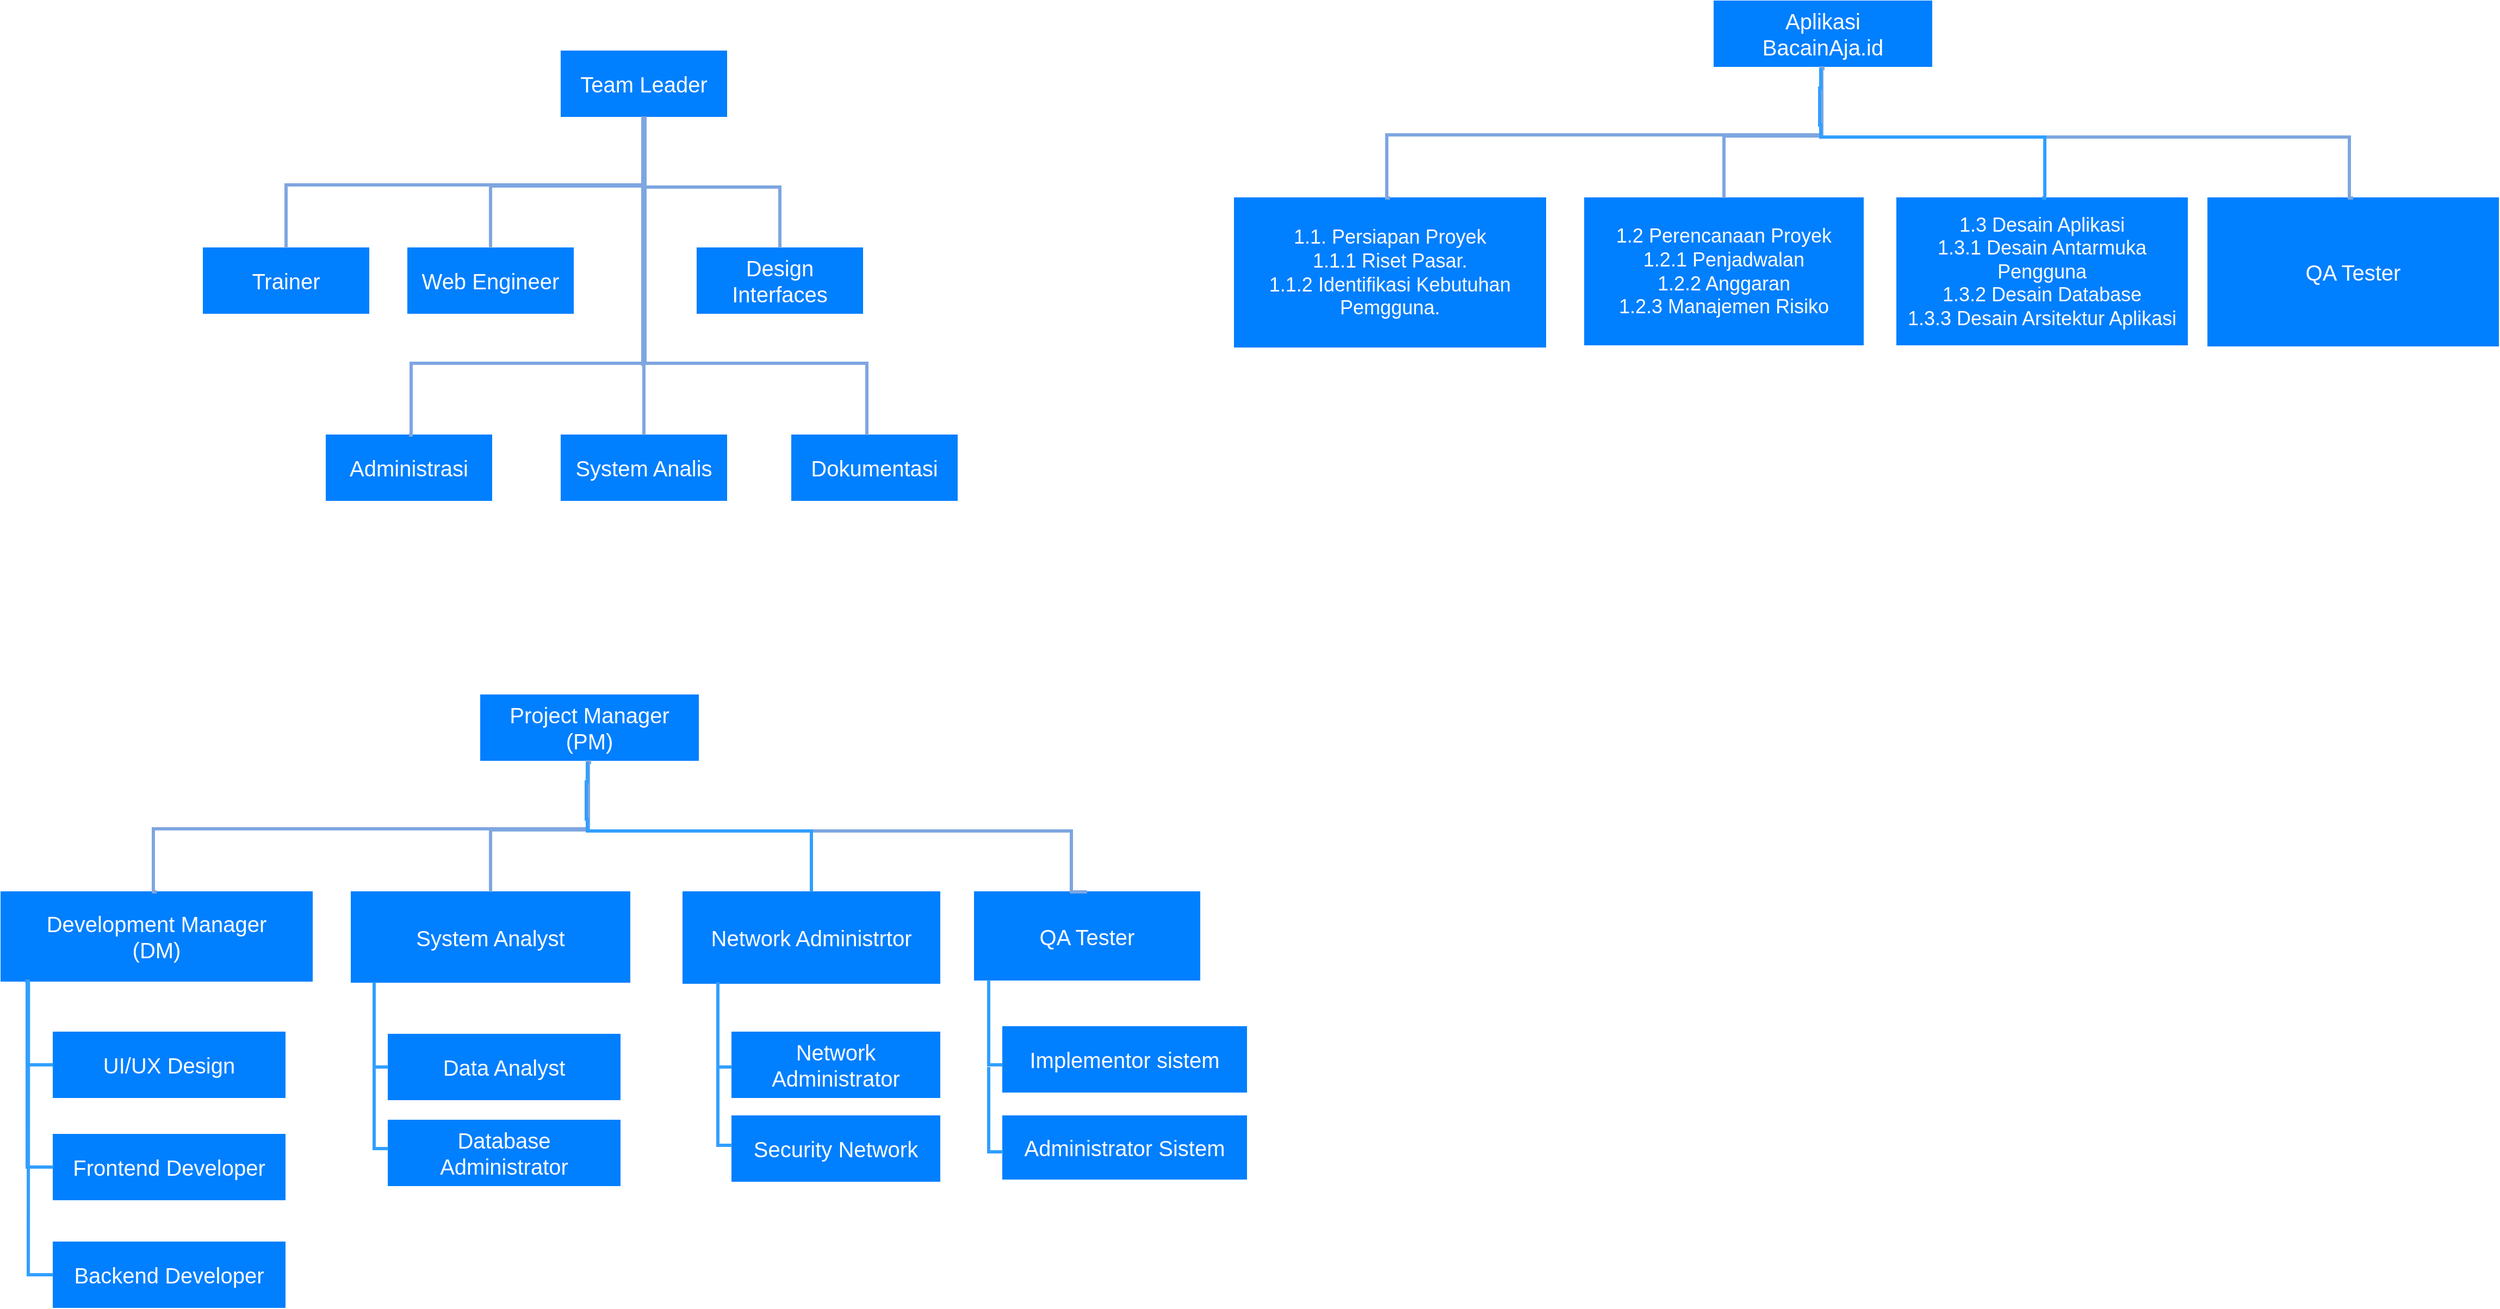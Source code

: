 <mxfile version="22.1.21" type="github">
  <diagram name="Halaman-1" id="df8_s7hSdG_pFl4ybTmo">
    <mxGraphModel dx="1783" dy="1340" grid="0" gridSize="10" guides="1" tooltips="1" connect="1" arrows="1" fold="1" page="0" pageScale="1" pageWidth="827" pageHeight="1169" math="0" shadow="0">
      <root>
        <mxCell id="0" />
        <mxCell id="1" parent="0" />
        <mxCell id="tXYIv47cMmgfdDa_6NiW-1" value="&lt;font color=&quot;#ffffff&quot; style=&quot;font-size: 20px;&quot;&gt;Team Leader&lt;/font&gt;" style="rounded=0;whiteSpace=wrap;html=1;fontSize=16;fillColor=#007FFF;strokeColor=#007FFF;" parent="1" vertex="1">
          <mxGeometry x="167" y="-42" width="152" height="60" as="geometry" />
        </mxCell>
        <mxCell id="tXYIv47cMmgfdDa_6NiW-2" value="&lt;font color=&quot;#ffffff&quot; style=&quot;font-size: 20px;&quot;&gt;Web Engineer&lt;/font&gt;" style="rounded=0;whiteSpace=wrap;html=1;fontSize=16;strokeColor=#007FFF;fillColor=#007FFF;" parent="1" vertex="1">
          <mxGeometry x="26" y="139" width="152" height="60" as="geometry" />
        </mxCell>
        <mxCell id="tXYIv47cMmgfdDa_6NiW-3" value="&lt;font color=&quot;#ffffff&quot; style=&quot;font-size: 20px;&quot;&gt;Design Interfaces&lt;/font&gt;" style="rounded=0;whiteSpace=wrap;html=1;fontSize=16;strokeColor=#007FFF;fillColor=#007FFF;" parent="1" vertex="1">
          <mxGeometry x="292" y="139" width="152" height="60" as="geometry" />
        </mxCell>
        <mxCell id="tXYIv47cMmgfdDa_6NiW-4" value="&lt;font color=&quot;#ffffff&quot; style=&quot;font-size: 20px;&quot;&gt;Trainer&lt;/font&gt;" style="rounded=0;whiteSpace=wrap;html=1;fontSize=16;strokeColor=#007FFF;fillColor=#007FFF;" parent="1" vertex="1">
          <mxGeometry x="-162" y="139" width="152" height="60" as="geometry" />
        </mxCell>
        <mxCell id="tXYIv47cMmgfdDa_6NiW-5" value="&lt;font color=&quot;#ffffff&quot; style=&quot;font-size: 20px;&quot;&gt;Administrasi&lt;/font&gt;" style="rounded=0;whiteSpace=wrap;html=1;fontSize=16;strokeColor=#007FFF;fillColor=#007FFF;" parent="1" vertex="1">
          <mxGeometry x="-49" y="311" width="152" height="60" as="geometry" />
        </mxCell>
        <mxCell id="tXYIv47cMmgfdDa_6NiW-6" value="&lt;font color=&quot;#ffffff&quot; style=&quot;font-size: 20px;&quot;&gt;System Analis&lt;/font&gt;" style="rounded=0;whiteSpace=wrap;html=1;fontSize=16;fillColor=#007FFF;strokeColor=#007FFF;" parent="1" vertex="1">
          <mxGeometry x="167" y="311" width="152" height="60" as="geometry" />
        </mxCell>
        <mxCell id="tXYIv47cMmgfdDa_6NiW-7" value="&lt;font color=&quot;#ffffff&quot; style=&quot;font-size: 20px;&quot;&gt;Dokumentasi&lt;/font&gt;" style="rounded=0;whiteSpace=wrap;html=1;fontSize=16;fillColor=#007FFF;strokeColor=#007FFF;" parent="1" vertex="1">
          <mxGeometry x="379" y="311" width="152" height="60" as="geometry" />
        </mxCell>
        <mxCell id="tXYIv47cMmgfdDa_6NiW-8" value="" style="edgeStyle=segmentEdgeStyle;endArrow=none;html=1;rounded=0;endSize=8;startSize=8;fontSize=12;entryX=0.5;entryY=0;entryDx=0;entryDy=0;endFill=0;strokeColor=#7EA6E0;strokeWidth=3;" parent="1" source="tXYIv47cMmgfdDa_6NiW-1" target="tXYIv47cMmgfdDa_6NiW-4" edge="1">
          <mxGeometry width="50" height="50" relative="1" as="geometry">
            <mxPoint x="183" y="20" as="sourcePoint" />
            <mxPoint x="26" y="50" as="targetPoint" />
            <Array as="points">
              <mxPoint x="244" y="81" />
              <mxPoint x="-86" y="81" />
            </Array>
          </mxGeometry>
        </mxCell>
        <mxCell id="tXYIv47cMmgfdDa_6NiW-9" value="" style="edgeStyle=segmentEdgeStyle;endArrow=none;html=1;rounded=0;endSize=8;startSize=8;fontSize=12;exitX=0.5;exitY=1;exitDx=0;exitDy=0;entryX=0.5;entryY=0;entryDx=0;entryDy=0;endFill=0;strokeColor=#7EA6E0;strokeWidth=3;" parent="1" source="tXYIv47cMmgfdDa_6NiW-1" target="tXYIv47cMmgfdDa_6NiW-2" edge="1">
          <mxGeometry width="50" height="50" relative="1" as="geometry">
            <mxPoint x="183" y="20" as="sourcePoint" />
            <mxPoint x="-76" y="149" as="targetPoint" />
            <Array as="points">
              <mxPoint x="243" y="20" />
              <mxPoint x="244" y="20" />
              <mxPoint x="244" y="82" />
              <mxPoint x="102" y="82" />
            </Array>
          </mxGeometry>
        </mxCell>
        <mxCell id="tXYIv47cMmgfdDa_6NiW-11" value="" style="edgeStyle=segmentEdgeStyle;endArrow=none;html=1;rounded=0;endSize=8;startSize=8;fontSize=12;entryX=0.5;entryY=0;entryDx=0;entryDy=0;endFill=0;strokeColor=#7EA6E0;strokeWidth=3;" parent="1" source="tXYIv47cMmgfdDa_6NiW-1" target="tXYIv47cMmgfdDa_6NiW-3" edge="1">
          <mxGeometry width="50" height="50" relative="1" as="geometry">
            <mxPoint x="391" y="-10" as="sourcePoint" />
            <mxPoint x="310" y="109" as="targetPoint" />
            <Array as="points">
              <mxPoint x="243" y="83" />
              <mxPoint x="368" y="83" />
            </Array>
          </mxGeometry>
        </mxCell>
        <mxCell id="tXYIv47cMmgfdDa_6NiW-15" value="" style="edgeStyle=segmentEdgeStyle;endArrow=none;html=1;rounded=0;endSize=8;startSize=8;fontSize=12;entryX=0.5;entryY=0;entryDx=0;entryDy=0;endFill=0;strokeColor=#7EA6E0;strokeWidth=3;exitX=0.5;exitY=1;exitDx=0;exitDy=0;" parent="1" source="tXYIv47cMmgfdDa_6NiW-1" target="tXYIv47cMmgfdDa_6NiW-5" edge="1">
          <mxGeometry width="50" height="50" relative="1" as="geometry">
            <mxPoint x="253" y="28" as="sourcePoint" />
            <mxPoint x="466" y="147" as="targetPoint" />
            <Array as="points">
              <mxPoint x="243" y="28" />
              <mxPoint x="244" y="28" />
              <mxPoint x="244" y="245" />
              <mxPoint x="29" y="245" />
              <mxPoint x="29" y="311" />
            </Array>
          </mxGeometry>
        </mxCell>
        <mxCell id="tXYIv47cMmgfdDa_6NiW-16" value="" style="edgeStyle=segmentEdgeStyle;endArrow=none;html=1;rounded=0;endSize=8;startSize=8;fontSize=12;entryX=0.5;entryY=0;entryDx=0;entryDy=0;endFill=0;strokeColor=#7EA6E0;strokeWidth=3;" parent="1" target="tXYIv47cMmgfdDa_6NiW-6" edge="1">
          <mxGeometry width="50" height="50" relative="1" as="geometry">
            <mxPoint x="242" y="21" as="sourcePoint" />
            <mxPoint x="170" y="321" as="targetPoint" />
            <Array as="points">
              <mxPoint x="243" y="21" />
              <mxPoint x="243" y="38" />
              <mxPoint x="242" y="38" />
              <mxPoint x="242" y="246" />
              <mxPoint x="243" y="246" />
              <mxPoint x="243" y="311" />
            </Array>
          </mxGeometry>
        </mxCell>
        <mxCell id="tXYIv47cMmgfdDa_6NiW-17" value="" style="edgeStyle=segmentEdgeStyle;endArrow=none;html=1;rounded=0;endSize=8;startSize=8;fontSize=12;endFill=0;strokeColor=#7EA6E0;strokeWidth=3;" parent="1" source="tXYIv47cMmgfdDa_6NiW-1" target="tXYIv47cMmgfdDa_6NiW-7" edge="1">
          <mxGeometry width="50" height="50" relative="1" as="geometry">
            <mxPoint x="252" y="31" as="sourcePoint" />
            <mxPoint x="358" y="321" as="targetPoint" />
            <Array as="points">
              <mxPoint x="242" y="245" />
              <mxPoint x="448" y="245" />
            </Array>
          </mxGeometry>
        </mxCell>
        <mxCell id="gyhhDFBb0awWSL-wvrwj-1" value="&lt;font color=&quot;#ffffff&quot; style=&quot;font-size: 20px;&quot;&gt;Project Manager&lt;br&gt;(PM)&lt;br&gt;&lt;/font&gt;" style="rounded=0;whiteSpace=wrap;html=1;fontSize=16;fillColor=#007FFF;strokeColor=#007FFF;" parent="1" vertex="1">
          <mxGeometry x="93" y="550" width="200" height="60" as="geometry" />
        </mxCell>
        <mxCell id="gyhhDFBb0awWSL-wvrwj-2" value="&lt;font color=&quot;#ffffff&quot; style=&quot;font-size: 20px;&quot;&gt;System Analyst&lt;br&gt;&lt;/font&gt;" style="rounded=0;whiteSpace=wrap;html=1;fontSize=16;strokeColor=#007FFF;fillColor=#007FFF;" parent="1" vertex="1">
          <mxGeometry x="-26" y="731" width="256" height="83" as="geometry" />
        </mxCell>
        <mxCell id="gyhhDFBb0awWSL-wvrwj-3" value="&lt;font style=&quot;font-size: 20px;&quot; color=&quot;#ffffff&quot;&gt;QA Tester&lt;/font&gt;" style="rounded=0;whiteSpace=wrap;html=1;fontSize=16;strokeColor=#007FFF;fillColor=#007FFF;" parent="1" vertex="1">
          <mxGeometry x="547" y="731" width="207" height="81" as="geometry" />
        </mxCell>
        <mxCell id="gyhhDFBb0awWSL-wvrwj-4" value="&lt;font color=&quot;#ffffff&quot; style=&quot;font-size: 20px;&quot;&gt;Development Manager&lt;br&gt;(DM)&lt;br&gt;&lt;/font&gt;" style="rounded=0;whiteSpace=wrap;html=1;fontSize=16;strokeColor=#007FFF;fillColor=#007FFF;" parent="1" vertex="1">
          <mxGeometry x="-348" y="731" width="286" height="82" as="geometry" />
        </mxCell>
        <mxCell id="gyhhDFBb0awWSL-wvrwj-6" value="&lt;font color=&quot;#ffffff&quot; style=&quot;font-size: 20px;&quot;&gt;Network Administrtor&lt;/font&gt;" style="rounded=0;whiteSpace=wrap;html=1;fontSize=16;fillColor=#007FFF;strokeColor=#007FFF;" parent="1" vertex="1">
          <mxGeometry x="279" y="731" width="236" height="84" as="geometry" />
        </mxCell>
        <mxCell id="gyhhDFBb0awWSL-wvrwj-8" value="" style="edgeStyle=segmentEdgeStyle;endArrow=none;html=1;rounded=0;endSize=8;startSize=8;fontSize=12;entryX=0.5;entryY=0;entryDx=0;entryDy=0;endFill=0;strokeColor=#7EA6E0;strokeWidth=3;" parent="1" source="gyhhDFBb0awWSL-wvrwj-1" target="gyhhDFBb0awWSL-wvrwj-4" edge="1">
          <mxGeometry width="50" height="50" relative="1" as="geometry">
            <mxPoint x="131" y="612" as="sourcePoint" />
            <mxPoint x="-26" y="642" as="targetPoint" />
            <Array as="points">
              <mxPoint x="192" y="673" />
              <mxPoint x="-208" y="673" />
              <mxPoint x="-208" y="731" />
            </Array>
          </mxGeometry>
        </mxCell>
        <mxCell id="gyhhDFBb0awWSL-wvrwj-9" value="" style="edgeStyle=segmentEdgeStyle;endArrow=none;html=1;rounded=0;endSize=8;startSize=8;fontSize=12;exitX=0.5;exitY=1;exitDx=0;exitDy=0;entryX=0.5;entryY=0;entryDx=0;entryDy=0;endFill=0;strokeColor=#7EA6E0;strokeWidth=3;" parent="1" source="gyhhDFBb0awWSL-wvrwj-1" target="gyhhDFBb0awWSL-wvrwj-2" edge="1">
          <mxGeometry width="50" height="50" relative="1" as="geometry">
            <mxPoint x="131" y="612" as="sourcePoint" />
            <mxPoint x="-128" y="741" as="targetPoint" />
            <Array as="points">
              <mxPoint x="191" y="612" />
              <mxPoint x="192" y="612" />
              <mxPoint x="192" y="674" />
              <mxPoint x="50" y="674" />
            </Array>
          </mxGeometry>
        </mxCell>
        <mxCell id="gyhhDFBb0awWSL-wvrwj-10" value="" style="edgeStyle=segmentEdgeStyle;endArrow=none;html=1;rounded=0;endSize=8;startSize=8;fontSize=12;entryX=0.5;entryY=0;entryDx=0;entryDy=0;endFill=0;strokeColor=#7EA6E0;strokeWidth=3;" parent="1" source="gyhhDFBb0awWSL-wvrwj-1" target="gyhhDFBb0awWSL-wvrwj-3" edge="1">
          <mxGeometry width="50" height="50" relative="1" as="geometry">
            <mxPoint x="339" y="582" as="sourcePoint" />
            <mxPoint x="258" y="701" as="targetPoint" />
            <Array as="points">
              <mxPoint x="191" y="675" />
              <mxPoint x="636" y="675" />
            </Array>
          </mxGeometry>
        </mxCell>
        <mxCell id="gyhhDFBb0awWSL-wvrwj-12" value="" style="edgeStyle=segmentEdgeStyle;endArrow=none;html=1;rounded=0;endSize=8;startSize=8;fontSize=12;entryX=0.5;entryY=0;entryDx=0;entryDy=0;endFill=0;strokeColor=#319fff;strokeWidth=3;" parent="1" target="gyhhDFBb0awWSL-wvrwj-6" edge="1">
          <mxGeometry width="50" height="50" relative="1" as="geometry">
            <mxPoint x="190" y="613" as="sourcePoint" />
            <mxPoint x="118" y="913" as="targetPoint" />
            <Array as="points">
              <mxPoint x="191" y="613" />
              <mxPoint x="191" y="630" />
              <mxPoint x="190" y="630" />
              <mxPoint x="190" y="664" />
              <mxPoint x="191" y="664" />
              <mxPoint x="191" y="675" />
              <mxPoint x="397" y="675" />
            </Array>
          </mxGeometry>
        </mxCell>
        <mxCell id="gyhhDFBb0awWSL-wvrwj-16" value="&lt;font color=&quot;#ffffff&quot;&gt;&lt;span style=&quot;font-size: 20px;&quot;&gt;UI/UX Design&lt;/span&gt;&lt;/font&gt;" style="rounded=0;whiteSpace=wrap;html=1;fontSize=16;strokeColor=#007FFF;fillColor=#007FFF;" parent="1" vertex="1">
          <mxGeometry x="-300" y="860" width="213" height="60" as="geometry" />
        </mxCell>
        <mxCell id="gyhhDFBb0awWSL-wvrwj-17" value="&lt;font color=&quot;#ffffff&quot;&gt;&lt;span style=&quot;font-size: 20px;&quot;&gt;Frontend Developer&lt;/span&gt;&lt;/font&gt;" style="rounded=0;whiteSpace=wrap;html=1;fontSize=16;strokeColor=#007FFF;fillColor=#007FFF;" parent="1" vertex="1">
          <mxGeometry x="-300" y="954" width="213" height="60" as="geometry" />
        </mxCell>
        <mxCell id="gyhhDFBb0awWSL-wvrwj-18" value="&lt;font color=&quot;#ffffff&quot;&gt;&lt;span style=&quot;font-size: 20px;&quot;&gt;Backend Developer&lt;/span&gt;&lt;/font&gt;" style="rounded=0;whiteSpace=wrap;html=1;fontSize=16;strokeColor=#007FFF;fillColor=#007FFF;" parent="1" vertex="1">
          <mxGeometry x="-300" y="1053" width="213" height="60" as="geometry" />
        </mxCell>
        <mxCell id="gyhhDFBb0awWSL-wvrwj-20" value="" style="edgeStyle=elbowEdgeStyle;elbow=horizontal;endArrow=none;html=1;curved=0;rounded=0;endSize=8;startSize=8;fontSize=12;entryX=0;entryY=0.5;entryDx=0;entryDy=0;exitX=0.087;exitY=0.981;exitDx=0;exitDy=0;exitPerimeter=0;strokeColor=#319fff;endFill=0;strokeWidth=3;" parent="1" source="gyhhDFBb0awWSL-wvrwj-4" target="gyhhDFBb0awWSL-wvrwj-16" edge="1">
          <mxGeometry width="50" height="50" relative="1" as="geometry">
            <mxPoint x="-375" y="931" as="sourcePoint" />
            <mxPoint x="-325" y="881" as="targetPoint" />
            <Array as="points">
              <mxPoint x="-323" y="849" />
            </Array>
          </mxGeometry>
        </mxCell>
        <mxCell id="gyhhDFBb0awWSL-wvrwj-21" value="" style="edgeStyle=elbowEdgeStyle;elbow=horizontal;endArrow=none;html=1;curved=0;rounded=0;endSize=8;startSize=8;fontSize=12;exitX=0.077;exitY=1;exitDx=0;exitDy=0;exitPerimeter=0;strokeColor=#319fff;endFill=0;strokeWidth=3;entryX=0;entryY=0.5;entryDx=0;entryDy=0;" parent="1" source="gyhhDFBb0awWSL-wvrwj-4" target="gyhhDFBb0awWSL-wvrwj-17" edge="1">
          <mxGeometry width="50" height="50" relative="1" as="geometry">
            <mxPoint x="-313" y="821" as="sourcePoint" />
            <mxPoint x="-302" y="987" as="targetPoint" />
            <Array as="points">
              <mxPoint x="-324" y="860" />
            </Array>
          </mxGeometry>
        </mxCell>
        <mxCell id="gyhhDFBb0awWSL-wvrwj-22" value="" style="edgeStyle=elbowEdgeStyle;elbow=horizontal;endArrow=none;html=1;curved=0;rounded=0;endSize=8;startSize=8;fontSize=12;exitX=0.088;exitY=0.991;exitDx=0;exitDy=0;exitPerimeter=0;strokeColor=#319fff;endFill=0;strokeWidth=3;entryX=0;entryY=0.5;entryDx=0;entryDy=0;" parent="1" source="gyhhDFBb0awWSL-wvrwj-4" target="gyhhDFBb0awWSL-wvrwj-18" edge="1">
          <mxGeometry width="50" height="50" relative="1" as="geometry">
            <mxPoint x="-332" y="962" as="sourcePoint" />
            <mxPoint x="-306" y="1133" as="targetPoint" />
            <Array as="points">
              <mxPoint x="-323" y="974" />
            </Array>
          </mxGeometry>
        </mxCell>
        <mxCell id="gyhhDFBb0awWSL-wvrwj-23" value="&lt;font color=&quot;#ffffff&quot;&gt;&lt;span style=&quot;font-size: 20px;&quot;&gt;Data Analyst&lt;/span&gt;&lt;/font&gt;" style="rounded=0;whiteSpace=wrap;html=1;fontSize=16;strokeColor=#007FFF;fillColor=#007FFF;" parent="1" vertex="1">
          <mxGeometry x="8" y="862" width="213" height="60" as="geometry" />
        </mxCell>
        <mxCell id="gyhhDFBb0awWSL-wvrwj-24" value="" style="edgeStyle=elbowEdgeStyle;elbow=horizontal;endArrow=none;html=1;curved=0;rounded=0;endSize=8;startSize=8;fontSize=12;strokeColor=#319fff;endFill=0;strokeWidth=3;entryX=0;entryY=0.5;entryDx=0;entryDy=0;" parent="1" source="gyhhDFBb0awWSL-wvrwj-2" target="gyhhDFBb0awWSL-wvrwj-23" edge="1">
          <mxGeometry width="50" height="50" relative="1" as="geometry">
            <mxPoint x="-4" y="842" as="sourcePoint" />
            <mxPoint x="19" y="1113" as="targetPoint" />
            <Array as="points">
              <mxPoint x="-5" y="855" />
            </Array>
          </mxGeometry>
        </mxCell>
        <mxCell id="gyhhDFBb0awWSL-wvrwj-25" value="&lt;font color=&quot;#ffffff&quot;&gt;&lt;span style=&quot;font-size: 20px;&quot;&gt;Database &lt;br&gt;Administrator&lt;/span&gt;&lt;/font&gt;" style="rounded=0;whiteSpace=wrap;html=1;fontSize=16;strokeColor=#007FFF;fillColor=#007FFF;" parent="1" vertex="1">
          <mxGeometry x="8" y="941" width="213" height="60" as="geometry" />
        </mxCell>
        <mxCell id="gyhhDFBb0awWSL-wvrwj-26" value="" style="edgeStyle=elbowEdgeStyle;elbow=horizontal;endArrow=none;html=1;curved=0;rounded=0;endSize=8;startSize=8;fontSize=12;strokeColor=#319fff;endFill=0;strokeWidth=3;entryX=0;entryY=0.5;entryDx=0;entryDy=0;" parent="1" edge="1">
          <mxGeometry width="50" height="50" relative="1" as="geometry">
            <mxPoint x="-5" y="889" as="sourcePoint" />
            <mxPoint x="8" y="967" as="targetPoint" />
            <Array as="points">
              <mxPoint x="-5" y="930" />
            </Array>
          </mxGeometry>
        </mxCell>
        <mxCell id="gyhhDFBb0awWSL-wvrwj-27" value="&lt;font color=&quot;#ffffff&quot;&gt;&lt;span style=&quot;font-size: 20px;&quot;&gt;Network Administrator&lt;/span&gt;&lt;/font&gt;" style="rounded=0;whiteSpace=wrap;html=1;fontSize=16;strokeColor=#007FFF;fillColor=#007FFF;" parent="1" vertex="1">
          <mxGeometry x="324" y="860" width="191" height="60" as="geometry" />
        </mxCell>
        <mxCell id="gyhhDFBb0awWSL-wvrwj-28" value="&lt;font color=&quot;#ffffff&quot;&gt;&lt;span style=&quot;font-size: 20px;&quot;&gt;Security Network&lt;/span&gt;&lt;/font&gt;" style="rounded=0;whiteSpace=wrap;html=1;fontSize=16;strokeColor=#007FFF;fillColor=#007FFF;" parent="1" vertex="1">
          <mxGeometry x="324" y="937" width="191" height="60" as="geometry" />
        </mxCell>
        <mxCell id="gyhhDFBb0awWSL-wvrwj-29" value="" style="edgeStyle=elbowEdgeStyle;elbow=horizontal;endArrow=none;html=1;curved=0;rounded=0;endSize=8;startSize=8;fontSize=12;strokeColor=#319fff;endFill=0;strokeWidth=3;entryX=0;entryY=0.5;entryDx=0;entryDy=0;" parent="1" edge="1">
          <mxGeometry width="50" height="50" relative="1" as="geometry">
            <mxPoint x="311" y="814" as="sourcePoint" />
            <mxPoint x="324" y="892" as="targetPoint" />
            <Array as="points">
              <mxPoint x="311" y="855" />
            </Array>
          </mxGeometry>
        </mxCell>
        <mxCell id="gyhhDFBb0awWSL-wvrwj-30" value="" style="edgeStyle=elbowEdgeStyle;elbow=horizontal;endArrow=none;html=1;curved=0;rounded=0;endSize=8;startSize=8;fontSize=12;strokeColor=#319fff;endFill=0;strokeWidth=3;entryX=0;entryY=0.5;entryDx=0;entryDy=0;" parent="1" edge="1">
          <mxGeometry width="50" height="50" relative="1" as="geometry">
            <mxPoint x="311" y="886" as="sourcePoint" />
            <mxPoint x="324" y="964" as="targetPoint" />
            <Array as="points">
              <mxPoint x="311" y="927" />
            </Array>
          </mxGeometry>
        </mxCell>
        <mxCell id="gyhhDFBb0awWSL-wvrwj-32" value="&lt;font style=&quot;font-size: 20px;&quot; color=&quot;#ffffff&quot;&gt;Implementor sistem&lt;/font&gt;" style="rounded=0;whiteSpace=wrap;html=1;fontSize=16;strokeColor=#007FFF;fillColor=#007FFF;" parent="1" vertex="1">
          <mxGeometry x="573" y="855" width="224" height="60" as="geometry" />
        </mxCell>
        <mxCell id="gyhhDFBb0awWSL-wvrwj-33" value="&lt;font style=&quot;font-size: 20px;&quot; color=&quot;#ffffff&quot;&gt;Administrator Sistem&lt;/font&gt;" style="rounded=0;whiteSpace=wrap;html=1;fontSize=16;strokeColor=#007FFF;fillColor=#007FFF;" parent="1" vertex="1">
          <mxGeometry x="573" y="937" width="224" height="58" as="geometry" />
        </mxCell>
        <mxCell id="gyhhDFBb0awWSL-wvrwj-34" value="" style="edgeStyle=elbowEdgeStyle;elbow=horizontal;endArrow=none;html=1;curved=0;rounded=0;endSize=8;startSize=8;fontSize=12;strokeColor=#319fff;endFill=0;strokeWidth=3;entryX=0;entryY=0.5;entryDx=0;entryDy=0;" parent="1" edge="1">
          <mxGeometry width="50" height="50" relative="1" as="geometry">
            <mxPoint x="560" y="812" as="sourcePoint" />
            <mxPoint x="573" y="890" as="targetPoint" />
            <Array as="points">
              <mxPoint x="560" y="853" />
            </Array>
          </mxGeometry>
        </mxCell>
        <mxCell id="gyhhDFBb0awWSL-wvrwj-35" value="" style="edgeStyle=elbowEdgeStyle;elbow=horizontal;endArrow=none;html=1;curved=0;rounded=0;endSize=8;startSize=8;fontSize=12;strokeColor=#319fff;endFill=0;strokeWidth=3;entryX=0;entryY=0.5;entryDx=0;entryDy=0;" parent="1" edge="1">
          <mxGeometry width="50" height="50" relative="1" as="geometry">
            <mxPoint x="560" y="892" as="sourcePoint" />
            <mxPoint x="573" y="970" as="targetPoint" />
            <Array as="points">
              <mxPoint x="560" y="933" />
            </Array>
          </mxGeometry>
        </mxCell>
        <mxCell id="1DsbmugeIgE46ZY0_CIR-1" value="&lt;font color=&quot;#ffffff&quot; style=&quot;font-size: 20px;&quot;&gt;Aplikasi &lt;br&gt;BacainAja.id&lt;br&gt;&lt;/font&gt;" style="rounded=0;whiteSpace=wrap;html=1;fontSize=16;fillColor=#007FFF;strokeColor=#007FFF;" vertex="1" parent="1">
          <mxGeometry x="1227" y="-88" width="200" height="60" as="geometry" />
        </mxCell>
        <mxCell id="1DsbmugeIgE46ZY0_CIR-2" value="&lt;font color=&quot;#ffffff&quot; style=&quot;font-size: 18px;&quot;&gt;&lt;div&gt;1.2 Perencanaan Proyek&lt;/div&gt;&lt;div&gt;1.2.1 Penjadwalan&lt;/div&gt;&lt;div&gt;1.2.2 Anggaran&lt;/div&gt;&lt;div&gt;1.2.3 Manajemen Risiko&lt;/div&gt;&lt;/font&gt;" style="rounded=0;whiteSpace=wrap;html=1;fontSize=16;strokeColor=#007FFF;fillColor=#007FFF;" vertex="1" parent="1">
          <mxGeometry x="1108" y="93" width="256" height="135" as="geometry" />
        </mxCell>
        <mxCell id="1DsbmugeIgE46ZY0_CIR-3" value="&lt;font style=&quot;font-size: 20px;&quot; color=&quot;#ffffff&quot;&gt;QA Tester&lt;/font&gt;" style="rounded=0;whiteSpace=wrap;html=1;fontSize=16;strokeColor=#007FFF;fillColor=#007FFF;" vertex="1" parent="1">
          <mxGeometry x="1681" y="93" width="267" height="136" as="geometry" />
        </mxCell>
        <mxCell id="1DsbmugeIgE46ZY0_CIR-4" value="&lt;font color=&quot;#ffffff&quot; style=&quot;font-size: 18px;&quot;&gt;1.1. Persiapan Proyek&lt;br&gt;&lt;span style=&quot;&quot;&gt;1.1.1 Riset Pasar.&lt;br&gt;1.1.2 Identifikasi Kebutuhan Pemgguna.&lt;/span&gt;&lt;br&gt;&lt;/font&gt;" style="rounded=0;whiteSpace=wrap;html=1;fontSize=16;strokeColor=#007FFF;fillColor=#007FFF;" vertex="1" parent="1">
          <mxGeometry x="786" y="93" width="286" height="137" as="geometry" />
        </mxCell>
        <mxCell id="1DsbmugeIgE46ZY0_CIR-5" value="&lt;div style=&quot;font-size: 18px;&quot;&gt;&lt;font style=&quot;font-size: 18px;&quot; color=&quot;#ffffff&quot;&gt;1.3 Desain Aplikasi&lt;/font&gt;&lt;/div&gt;&lt;div style=&quot;font-size: 18px;&quot;&gt;&lt;font style=&quot;font-size: 18px;&quot; color=&quot;#ffffff&quot;&gt;1.3.1 Desain Antarmuka Pengguna&lt;/font&gt;&lt;/div&gt;&lt;div style=&quot;font-size: 18px;&quot;&gt;&lt;font style=&quot;font-size: 18px;&quot; color=&quot;#ffffff&quot;&gt;1.3.2 Desain Database&lt;/font&gt;&lt;/div&gt;&lt;div style=&quot;font-size: 18px;&quot;&gt;&lt;font style=&quot;font-size: 18px;&quot; color=&quot;#ffffff&quot;&gt;1.3.3 Desain Arsitektur Aplikasi&lt;/font&gt;&lt;/div&gt;" style="rounded=0;whiteSpace=wrap;html=1;fontSize=16;fillColor=#007FFF;strokeColor=#007FFF;" vertex="1" parent="1">
          <mxGeometry x="1395" y="93" width="267" height="135" as="geometry" />
        </mxCell>
        <mxCell id="1DsbmugeIgE46ZY0_CIR-6" value="" style="edgeStyle=segmentEdgeStyle;endArrow=none;html=1;rounded=0;endSize=8;startSize=8;fontSize=12;entryX=0.5;entryY=0;entryDx=0;entryDy=0;endFill=0;strokeColor=#7EA6E0;strokeWidth=3;" edge="1" parent="1" source="1DsbmugeIgE46ZY0_CIR-1" target="1DsbmugeIgE46ZY0_CIR-4">
          <mxGeometry width="50" height="50" relative="1" as="geometry">
            <mxPoint x="1265" y="-26" as="sourcePoint" />
            <mxPoint x="1108" y="4" as="targetPoint" />
            <Array as="points">
              <mxPoint x="1326" y="35" />
              <mxPoint x="926" y="35" />
              <mxPoint x="926" y="93" />
            </Array>
          </mxGeometry>
        </mxCell>
        <mxCell id="1DsbmugeIgE46ZY0_CIR-7" value="" style="edgeStyle=segmentEdgeStyle;endArrow=none;html=1;rounded=0;endSize=8;startSize=8;fontSize=12;exitX=0.5;exitY=1;exitDx=0;exitDy=0;entryX=0.5;entryY=0;entryDx=0;entryDy=0;endFill=0;strokeColor=#7EA6E0;strokeWidth=3;" edge="1" parent="1" source="1DsbmugeIgE46ZY0_CIR-1" target="1DsbmugeIgE46ZY0_CIR-2">
          <mxGeometry width="50" height="50" relative="1" as="geometry">
            <mxPoint x="1265" y="-26" as="sourcePoint" />
            <mxPoint x="1006" y="103" as="targetPoint" />
            <Array as="points">
              <mxPoint x="1325" y="-26" />
              <mxPoint x="1326" y="-26" />
              <mxPoint x="1326" y="36" />
              <mxPoint x="1184" y="36" />
            </Array>
          </mxGeometry>
        </mxCell>
        <mxCell id="1DsbmugeIgE46ZY0_CIR-8" value="" style="edgeStyle=segmentEdgeStyle;endArrow=none;html=1;rounded=0;endSize=8;startSize=8;fontSize=12;entryX=0.5;entryY=0;entryDx=0;entryDy=0;endFill=0;strokeColor=#7EA6E0;strokeWidth=3;" edge="1" parent="1" source="1DsbmugeIgE46ZY0_CIR-1" target="1DsbmugeIgE46ZY0_CIR-3">
          <mxGeometry width="50" height="50" relative="1" as="geometry">
            <mxPoint x="1473" y="-56" as="sourcePoint" />
            <mxPoint x="1392" y="63" as="targetPoint" />
            <Array as="points">
              <mxPoint x="1325" y="37" />
              <mxPoint x="1811" y="37" />
              <mxPoint x="1811" y="93" />
            </Array>
          </mxGeometry>
        </mxCell>
        <mxCell id="1DsbmugeIgE46ZY0_CIR-9" value="" style="edgeStyle=segmentEdgeStyle;endArrow=none;html=1;rounded=0;endSize=8;startSize=8;fontSize=12;entryX=0.5;entryY=0;entryDx=0;entryDy=0;endFill=0;strokeColor=#319fff;strokeWidth=3;" edge="1" parent="1" target="1DsbmugeIgE46ZY0_CIR-5">
          <mxGeometry width="50" height="50" relative="1" as="geometry">
            <mxPoint x="1324" y="-25" as="sourcePoint" />
            <mxPoint x="1252" y="275" as="targetPoint" />
            <Array as="points">
              <mxPoint x="1325" y="-25" />
              <mxPoint x="1325" y="-8" />
              <mxPoint x="1324" y="-8" />
              <mxPoint x="1324" y="26" />
              <mxPoint x="1325" y="26" />
              <mxPoint x="1325" y="37" />
              <mxPoint x="1531" y="37" />
            </Array>
          </mxGeometry>
        </mxCell>
      </root>
    </mxGraphModel>
  </diagram>
</mxfile>
